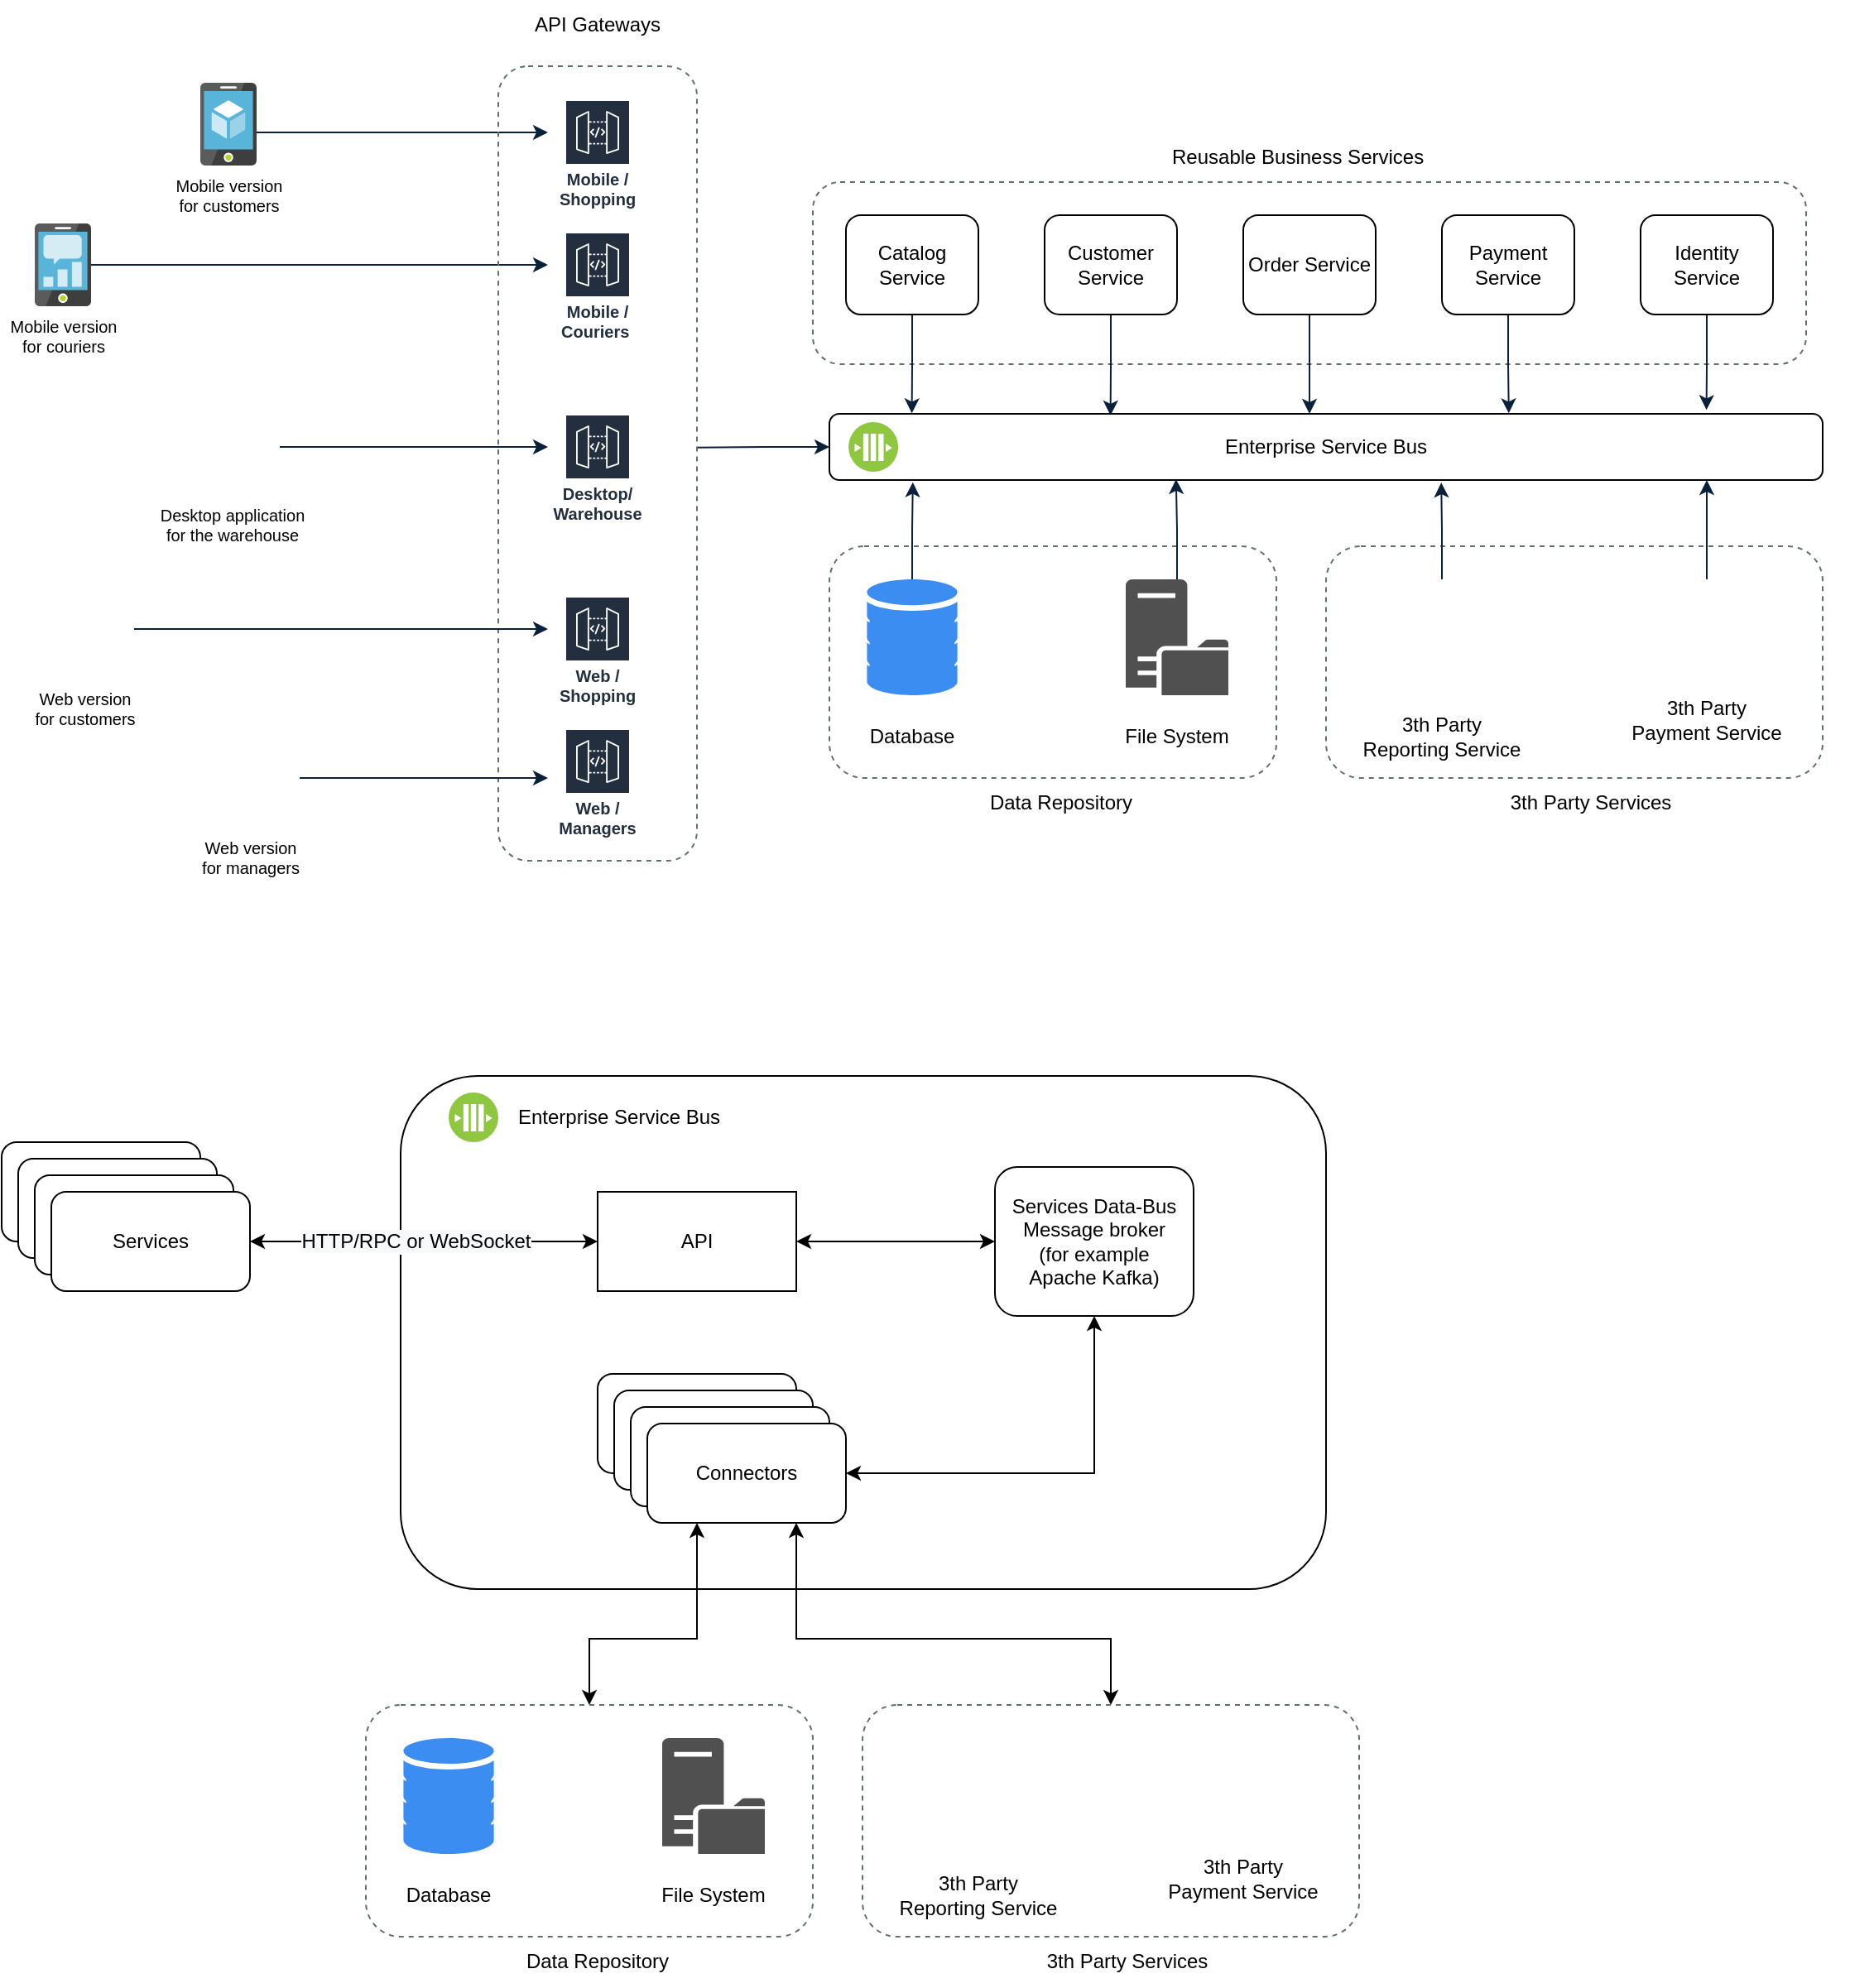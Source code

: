 <mxfile version="18.1.3" type="device"><diagram id="bcc3CyAKtZrD2o8J4xTT" name="Page-1"><mxGraphModel dx="3694" dy="1524" grid="1" gridSize="10" guides="1" tooltips="1" connect="1" arrows="1" fold="1" page="1" pageScale="1" pageWidth="850" pageHeight="1100" math="0" shadow="0"><root><mxCell id="0"/><mxCell id="1" parent="0"/><mxCell id="7nlnvfAD_NkcrXw9uMLO-10" value="" style="rounded=1;whiteSpace=wrap;html=1;fillColor=none;" vertex="1" parent="1"><mxGeometry x="-579" y="690" width="559" height="310" as="geometry"/></mxCell><mxCell id="bnMTsrOZ8H2C3JCJFhzP-79" value="" style="rounded=1;whiteSpace=wrap;html=1;fillColor=none;strokeColor=#5F6E73;dashed=1;" parent="1" vertex="1"><mxGeometry x="-330" y="150" width="600" height="110" as="geometry"/></mxCell><mxCell id="bnMTsrOZ8H2C3JCJFhzP-13" value="Reusable Business Services" style="text;html=1;strokeColor=none;fillColor=none;align=left;verticalAlign=middle;whiteSpace=wrap;rounded=0;" parent="1" vertex="1"><mxGeometry x="-115" y="120" width="160" height="30" as="geometry"/></mxCell><mxCell id="bnMTsrOZ8H2C3JCJFhzP-69" style="edgeStyle=orthogonalEdgeStyle;rounded=0;orthogonalLoop=1;jettySize=auto;html=1;entryX=0.083;entryY=-0.008;entryDx=0;entryDy=0;entryPerimeter=0;startArrow=none;startFill=0;endArrow=classic;endFill=1;strokeColor=#0A213D;strokeWidth=1;" parent="1" source="bnMTsrOZ8H2C3JCJFhzP-20" target="bnMTsrOZ8H2C3JCJFhzP-37" edge="1"><mxGeometry relative="1" as="geometry"/></mxCell><mxCell id="bnMTsrOZ8H2C3JCJFhzP-20" value="Catalog Service" style="rounded=1;whiteSpace=wrap;html=1;" parent="1" vertex="1"><mxGeometry x="-310" y="170" width="80" height="60" as="geometry"/></mxCell><mxCell id="bnMTsrOZ8H2C3JCJFhzP-21" value="Data Repository" style="text;html=1;strokeColor=none;fillColor=none;align=center;verticalAlign=middle;whiteSpace=wrap;rounded=0;" parent="1" vertex="1"><mxGeometry x="-260" y="510" width="160" height="30" as="geometry"/></mxCell><mxCell id="bnMTsrOZ8H2C3JCJFhzP-70" style="edgeStyle=orthogonalEdgeStyle;rounded=0;orthogonalLoop=1;jettySize=auto;html=1;entryX=0.283;entryY=0.025;entryDx=0;entryDy=0;entryPerimeter=0;startArrow=none;startFill=0;endArrow=classic;endFill=1;strokeColor=#0A213D;strokeWidth=1;" parent="1" source="bnMTsrOZ8H2C3JCJFhzP-22" target="bnMTsrOZ8H2C3JCJFhzP-37" edge="1"><mxGeometry relative="1" as="geometry"/></mxCell><mxCell id="bnMTsrOZ8H2C3JCJFhzP-22" value="Customer Service" style="rounded=1;whiteSpace=wrap;html=1;" parent="1" vertex="1"><mxGeometry x="-190" y="170" width="80" height="60" as="geometry"/></mxCell><mxCell id="bnMTsrOZ8H2C3JCJFhzP-71" style="edgeStyle=orthogonalEdgeStyle;rounded=0;orthogonalLoop=1;jettySize=auto;html=1;startArrow=none;startFill=0;endArrow=classic;endFill=1;strokeColor=#0A213D;strokeWidth=1;" parent="1" source="bnMTsrOZ8H2C3JCJFhzP-23" edge="1"><mxGeometry relative="1" as="geometry"><mxPoint x="-30" y="290" as="targetPoint"/></mxGeometry></mxCell><mxCell id="bnMTsrOZ8H2C3JCJFhzP-23" value="Order Service" style="rounded=1;whiteSpace=wrap;html=1;" parent="1" vertex="1"><mxGeometry x="-70" y="170" width="80" height="60" as="geometry"/></mxCell><mxCell id="bnMTsrOZ8H2C3JCJFhzP-72" style="edgeStyle=orthogonalEdgeStyle;rounded=0;orthogonalLoop=1;jettySize=auto;html=1;entryX=0.684;entryY=-0.008;entryDx=0;entryDy=0;entryPerimeter=0;startArrow=none;startFill=0;endArrow=classic;endFill=1;strokeColor=#0A213D;strokeWidth=1;" parent="1" source="bnMTsrOZ8H2C3JCJFhzP-24" target="bnMTsrOZ8H2C3JCJFhzP-37" edge="1"><mxGeometry relative="1" as="geometry"/></mxCell><mxCell id="bnMTsrOZ8H2C3JCJFhzP-24" value="Payment Service" style="rounded=1;whiteSpace=wrap;html=1;" parent="1" vertex="1"><mxGeometry x="50" y="170" width="80" height="60" as="geometry"/></mxCell><mxCell id="bnMTsrOZ8H2C3JCJFhzP-36" value="" style="group" parent="1" vertex="1" connectable="0"><mxGeometry x="-320" y="290" width="600" height="40" as="geometry"/></mxCell><mxCell id="bnMTsrOZ8H2C3JCJFhzP-37" value="&lt;span style=&quot;&quot;&gt;Enterprise Service Bus&lt;/span&gt;" style="rounded=1;whiteSpace=wrap;html=1;" parent="bnMTsrOZ8H2C3JCJFhzP-36" vertex="1"><mxGeometry width="600.0" height="40" as="geometry"/></mxCell><mxCell id="bnMTsrOZ8H2C3JCJFhzP-38" value="&lt;span style=&quot;color: rgba(0, 0, 0, 0); font-family: monospace; font-size: 0px; text-align: start; background-color: rgb(248, 249, 250);&quot;&gt;%3CmxGraphModel%3E%3Croot%3E%3CmxCell%20id%3D%220%22%2F%3E%3CmxCell%20id%3D%221%22%20parent%3D%220%22%2F%3E%3CmxCell%20id%3D%222%22%20value%3D%22%22%20style%3D%22group%22%20vertex%3D%221%22%20connectable%3D%220%22%20parent%3D%221%22%3E%3CmxGeometry%20x%3D%22-320%22%20y%3D%22290%22%20width%3D%22600%22%20height%3D%2240%22%20as%3D%22geometry%22%2F%3E%3C%2FmxCell%3E%3CmxCell%20id%3D%223%22%20value%3D%22%26lt%3Bspan%20style%3D%26quot%3B%26quot%3B%26gt%3BEnterprise%20Service%20Bus%26lt%3B%2Fspan%26gt%3B%22%20style%3D%22rounded%3D1%3BwhiteSpace%3Dwrap%3Bhtml%3D1%3B%22%20vertex%3D%221%22%20parent%3D%222%22%3E%3CmxGeometry%20width%3D%22600.0%22%20height%3D%2240%22%20as%3D%22geometry%22%2F%3E%3C%2FmxCell%3E%3CmxCell%20id%3D%224%22%20value%3D%22%22%20style%3D%22aspect%3Dfixed%3Bperimeter%3DellipsePerimeter%3Bhtml%3D1%3Balign%3Dcenter%3Bshadow%3D0%3Bdashed%3D0%3BfontColor%3D%234277BB%3BlabelBackgroundColor%3D%23ffffff%3BfontSize%3D12%3BspacingTop%3D3%3Bimage%3Bimage%3Dimg%2Flib%2Fibm%2Fblockchain%2Fmessage_bus.svg%3B%22%20vertex%3D%221%22%20parent%3D%222%22%3E%3CmxGeometry%20x%3D%2211.538%22%20y%3D%225%22%20width%3D%2230%22%20height%3D%2230%22%20as%3D%22geometry%22%2F%3E%3C%2FmxCell%3E%3C%2Froot%3E%3C%2FmxGraphModel%3E&lt;/span&gt;" style="aspect=fixed;perimeter=ellipsePerimeter;html=1;align=center;shadow=0;dashed=0;fontColor=#4277BB;labelBackgroundColor=#ffffff;fontSize=12;spacingTop=3;image;image=img/lib/ibm/blockchain/message_bus.svg;" parent="bnMTsrOZ8H2C3JCJFhzP-36" vertex="1"><mxGeometry x="11.538" y="5" width="30" height="30" as="geometry"/></mxCell><mxCell id="bnMTsrOZ8H2C3JCJFhzP-39" value="API Gateways" style="text;html=1;strokeColor=none;fillColor=none;align=center;verticalAlign=middle;whiteSpace=wrap;rounded=0;" parent="1" vertex="1"><mxGeometry x="-555" y="40" width="190" height="30" as="geometry"/></mxCell><mxCell id="bnMTsrOZ8H2C3JCJFhzP-40" value="" style="group" parent="1" vertex="1" connectable="0"><mxGeometry x="-320" y="390" width="100" height="110" as="geometry"/></mxCell><mxCell id="bnMTsrOZ8H2C3JCJFhzP-11" value="" style="sketch=0;html=1;aspect=fixed;strokeColor=none;shadow=0;align=center;verticalAlign=top;fillColor=#3B8DF1;shape=mxgraph.gcp2.database_2" parent="bnMTsrOZ8H2C3JCJFhzP-40" vertex="1"><mxGeometry x="22.7" width="54.6" height="70" as="geometry"/></mxCell><mxCell id="bnMTsrOZ8H2C3JCJFhzP-27" value="Database" style="text;html=1;strokeColor=none;fillColor=none;align=center;verticalAlign=middle;whiteSpace=wrap;rounded=0;" parent="bnMTsrOZ8H2C3JCJFhzP-40" vertex="1"><mxGeometry y="80" width="100" height="30" as="geometry"/></mxCell><mxCell id="bnMTsrOZ8H2C3JCJFhzP-41" value="" style="group" parent="1" vertex="1" connectable="0"><mxGeometry x="-160" y="390" width="470" height="120" as="geometry"/></mxCell><mxCell id="bnMTsrOZ8H2C3JCJFhzP-25" value="" style="sketch=0;pointerEvents=1;shadow=0;dashed=0;html=1;strokeColor=none;fillColor=#505050;labelPosition=center;verticalLabelPosition=bottom;verticalAlign=top;outlineConnect=0;align=center;shape=mxgraph.office.servers.file_server;" parent="bnMTsrOZ8H2C3JCJFhzP-41" vertex="1"><mxGeometry x="19" width="62" height="70" as="geometry"/></mxCell><mxCell id="bnMTsrOZ8H2C3JCJFhzP-28" value="File System" style="text;html=1;strokeColor=none;fillColor=none;align=center;verticalAlign=middle;whiteSpace=wrap;rounded=0;" parent="bnMTsrOZ8H2C3JCJFhzP-41" vertex="1"><mxGeometry y="80" width="100" height="30" as="geometry"/></mxCell><mxCell id="bnMTsrOZ8H2C3JCJFhzP-80" value="" style="rounded=1;whiteSpace=wrap;html=1;fillColor=none;strokeColor=#5F6E73;dashed=1;" parent="bnMTsrOZ8H2C3JCJFhzP-41" vertex="1"><mxGeometry x="-160" y="-20" width="270" height="140" as="geometry"/></mxCell><mxCell id="bnMTsrOZ8H2C3JCJFhzP-86" value="" style="rounded=1;whiteSpace=wrap;html=1;fillColor=none;strokeColor=#5F6E73;dashed=1;" parent="bnMTsrOZ8H2C3JCJFhzP-41" vertex="1"><mxGeometry x="140" y="-20" width="300" height="140" as="geometry"/></mxCell><mxCell id="bnMTsrOZ8H2C3JCJFhzP-57" value="" style="group" parent="bnMTsrOZ8H2C3JCJFhzP-41" vertex="1" connectable="0"><mxGeometry x="320" width="100" height="100" as="geometry"/></mxCell><mxCell id="bnMTsrOZ8H2C3JCJFhzP-55" value="" style="shape=image;html=1;verticalAlign=top;verticalLabelPosition=bottom;labelBackgroundColor=#ffffff;imageAspect=0;aspect=fixed;image=https://cdn3.iconfinder.com/data/icons/finance-152/64/28-128.png" parent="bnMTsrOZ8H2C3JCJFhzP-57" vertex="1"><mxGeometry x="20" width="60" height="60" as="geometry"/></mxCell><mxCell id="bnMTsrOZ8H2C3JCJFhzP-56" value="3th Party Payment Service" style="text;html=1;strokeColor=none;fillColor=none;align=center;verticalAlign=middle;whiteSpace=wrap;rounded=0;" parent="bnMTsrOZ8H2C3JCJFhzP-57" vertex="1"><mxGeometry y="70" width="100" height="30" as="geometry"/></mxCell><mxCell id="bnMTsrOZ8H2C3JCJFhzP-50" value="" style="group" parent="1" vertex="1" connectable="0"><mxGeometry y="390" width="100" height="110" as="geometry"/></mxCell><mxCell id="bnMTsrOZ8H2C3JCJFhzP-48" value="" style="shape=image;html=1;verticalAlign=top;verticalLabelPosition=bottom;labelBackgroundColor=#ffffff;imageAspect=0;aspect=fixed;image=https://cdn2.iconfinder.com/data/icons/cornavirus-covid-19/64/_browser_statistics_analytics_graph_chart_virus_disease-128.png" parent="bnMTsrOZ8H2C3JCJFhzP-50" vertex="1"><mxGeometry x="10" width="80" height="80" as="geometry"/></mxCell><mxCell id="bnMTsrOZ8H2C3JCJFhzP-49" value="3th Party Reporting Service" style="text;html=1;strokeColor=none;fillColor=none;align=center;verticalAlign=middle;whiteSpace=wrap;rounded=0;" parent="bnMTsrOZ8H2C3JCJFhzP-50" vertex="1"><mxGeometry y="80" width="100" height="30" as="geometry"/></mxCell><mxCell id="bnMTsrOZ8H2C3JCJFhzP-73" style="edgeStyle=orthogonalEdgeStyle;rounded=0;orthogonalLoop=1;jettySize=auto;html=1;entryX=0.883;entryY=-0.058;entryDx=0;entryDy=0;entryPerimeter=0;startArrow=none;startFill=0;endArrow=classic;endFill=1;strokeColor=#0A213D;strokeWidth=1;" parent="1" source="bnMTsrOZ8H2C3JCJFhzP-58" target="bnMTsrOZ8H2C3JCJFhzP-37" edge="1"><mxGeometry relative="1" as="geometry"/></mxCell><mxCell id="bnMTsrOZ8H2C3JCJFhzP-58" value="Identity&lt;br&gt;Service" style="rounded=1;whiteSpace=wrap;html=1;" parent="1" vertex="1"><mxGeometry x="170" y="170" width="80" height="60" as="geometry"/></mxCell><mxCell id="bnMTsrOZ8H2C3JCJFhzP-60" value="Mobile / Shopping" style="sketch=0;outlineConnect=0;fontColor=#232F3E;gradientColor=none;strokeColor=#ffffff;fillColor=#232F3E;dashed=0;verticalLabelPosition=middle;verticalAlign=bottom;align=center;html=1;whiteSpace=wrap;fontSize=10;fontStyle=1;spacing=3;shape=mxgraph.aws4.productIcon;prIcon=mxgraph.aws4.api_gateway;" parent="1" vertex="1"><mxGeometry x="-480" y="100" width="40" height="70" as="geometry"/></mxCell><mxCell id="bnMTsrOZ8H2C3JCJFhzP-61" value="Mobile / Couriers&amp;nbsp;" style="sketch=0;outlineConnect=0;fontColor=#232F3E;gradientColor=none;strokeColor=#ffffff;fillColor=#232F3E;dashed=0;verticalLabelPosition=middle;verticalAlign=bottom;align=center;html=1;whiteSpace=wrap;fontSize=10;fontStyle=1;spacing=3;shape=mxgraph.aws4.productIcon;prIcon=mxgraph.aws4.api_gateway;" parent="1" vertex="1"><mxGeometry x="-480" y="180" width="40" height="70" as="geometry"/></mxCell><mxCell id="bnMTsrOZ8H2C3JCJFhzP-62" value="Web / Shopping" style="sketch=0;outlineConnect=0;fontColor=#232F3E;gradientColor=none;strokeColor=#ffffff;fillColor=#232F3E;dashed=0;verticalLabelPosition=middle;verticalAlign=bottom;align=center;html=1;whiteSpace=wrap;fontSize=10;fontStyle=1;spacing=3;shape=mxgraph.aws4.productIcon;prIcon=mxgraph.aws4.api_gateway;" parent="1" vertex="1"><mxGeometry x="-480" y="400" width="40" height="70" as="geometry"/></mxCell><mxCell id="bnMTsrOZ8H2C3JCJFhzP-63" value="Desktop/ Warehouse" style="sketch=0;outlineConnect=0;fontColor=#232F3E;gradientColor=none;strokeColor=#ffffff;fillColor=#232F3E;dashed=0;verticalLabelPosition=middle;verticalAlign=bottom;align=center;html=1;whiteSpace=wrap;fontSize=10;fontStyle=1;spacing=3;shape=mxgraph.aws4.productIcon;prIcon=mxgraph.aws4.api_gateway;" parent="1" vertex="1"><mxGeometry x="-480" y="290" width="40" height="70" as="geometry"/></mxCell><mxCell id="bnMTsrOZ8H2C3JCJFhzP-64" value="Web / Managers" style="sketch=0;outlineConnect=0;fontColor=#232F3E;gradientColor=none;strokeColor=#ffffff;fillColor=#232F3E;dashed=0;verticalLabelPosition=middle;verticalAlign=bottom;align=center;html=1;whiteSpace=wrap;fontSize=10;fontStyle=1;spacing=3;shape=mxgraph.aws4.productIcon;prIcon=mxgraph.aws4.api_gateway;" parent="1" vertex="1"><mxGeometry x="-480" y="480" width="40" height="70" as="geometry"/></mxCell><mxCell id="bnMTsrOZ8H2C3JCJFhzP-67" style="edgeStyle=orthogonalEdgeStyle;rounded=0;orthogonalLoop=1;jettySize=auto;html=1;exitX=0;exitY=0.5;exitDx=0;exitDy=0;entryX=1;entryY=0.48;entryDx=0;entryDy=0;entryPerimeter=0;strokeColor=#0A213D;strokeWidth=1;endArrow=none;endFill=0;startArrow=classic;startFill=1;" parent="1" source="bnMTsrOZ8H2C3JCJFhzP-37" edge="1"><mxGeometry relative="1" as="geometry"><mxPoint x="-400" y="310.4" as="targetPoint"/></mxGeometry></mxCell><mxCell id="bnMTsrOZ8H2C3JCJFhzP-74" style="edgeStyle=orthogonalEdgeStyle;rounded=0;orthogonalLoop=1;jettySize=auto;html=1;startArrow=none;startFill=0;endArrow=classic;endFill=1;strokeColor=#0A213D;strokeWidth=1;" parent="1" source="bnMTsrOZ8H2C3JCJFhzP-55" edge="1"><mxGeometry relative="1" as="geometry"><mxPoint x="210" y="330" as="targetPoint"/></mxGeometry></mxCell><mxCell id="bnMTsrOZ8H2C3JCJFhzP-76" style="edgeStyle=orthogonalEdgeStyle;rounded=0;orthogonalLoop=1;jettySize=auto;html=1;entryX=0.616;entryY=1.039;entryDx=0;entryDy=0;entryPerimeter=0;startArrow=none;startFill=0;endArrow=classic;endFill=1;strokeColor=#0A213D;strokeWidth=1;" parent="1" source="bnMTsrOZ8H2C3JCJFhzP-48" target="bnMTsrOZ8H2C3JCJFhzP-37" edge="1"><mxGeometry relative="1" as="geometry"/></mxCell><mxCell id="bnMTsrOZ8H2C3JCJFhzP-77" style="edgeStyle=orthogonalEdgeStyle;rounded=0;orthogonalLoop=1;jettySize=auto;html=1;entryX=0.349;entryY=0.987;entryDx=0;entryDy=0;entryPerimeter=0;startArrow=none;startFill=0;endArrow=classic;endFill=1;strokeColor=#0A213D;strokeWidth=1;" parent="1" source="bnMTsrOZ8H2C3JCJFhzP-25" target="bnMTsrOZ8H2C3JCJFhzP-37" edge="1"><mxGeometry relative="1" as="geometry"/></mxCell><mxCell id="bnMTsrOZ8H2C3JCJFhzP-78" style="edgeStyle=orthogonalEdgeStyle;rounded=0;orthogonalLoop=1;jettySize=auto;html=1;entryX=0.084;entryY=1.034;entryDx=0;entryDy=0;entryPerimeter=0;startArrow=none;startFill=0;endArrow=classic;endFill=1;strokeColor=#0A213D;strokeWidth=1;" parent="1" source="bnMTsrOZ8H2C3JCJFhzP-11" target="bnMTsrOZ8H2C3JCJFhzP-37" edge="1"><mxGeometry relative="1" as="geometry"/></mxCell><mxCell id="bnMTsrOZ8H2C3JCJFhzP-87" value="3th Party Services" style="text;html=1;strokeColor=none;fillColor=none;align=center;verticalAlign=middle;whiteSpace=wrap;rounded=0;" parent="1" vertex="1"><mxGeometry x="60" y="510" width="160" height="30" as="geometry"/></mxCell><mxCell id="bnMTsrOZ8H2C3JCJFhzP-90" style="edgeStyle=orthogonalEdgeStyle;rounded=0;orthogonalLoop=1;jettySize=auto;html=1;fontSize=10;startArrow=none;startFill=0;endArrow=classic;endFill=1;strokeColor=#0A213D;strokeWidth=1;" parent="1" source="bnMTsrOZ8H2C3JCJFhzP-88" edge="1"><mxGeometry relative="1" as="geometry"><mxPoint x="-490" y="120" as="targetPoint"/><Array as="points"><mxPoint x="-650" y="120"/><mxPoint x="-650" y="120"/></Array></mxGeometry></mxCell><mxCell id="bnMTsrOZ8H2C3JCJFhzP-88" value="Mobile version&lt;br&gt;for customers" style="sketch=0;aspect=fixed;html=1;points=[];align=center;image;fontSize=10;image=img/lib/mscae/App_Service_Mobile_App.svg;dashed=1;strokeColor=#5F6E73;fillColor=none;" parent="1" vertex="1"><mxGeometry x="-700" y="90" width="34" height="50" as="geometry"/></mxCell><mxCell id="bnMTsrOZ8H2C3JCJFhzP-92" style="edgeStyle=orthogonalEdgeStyle;rounded=0;orthogonalLoop=1;jettySize=auto;html=1;fontSize=10;startArrow=none;startFill=0;endArrow=classic;endFill=1;strokeColor=#0A213D;strokeWidth=1;" parent="1" source="bnMTsrOZ8H2C3JCJFhzP-89" edge="1"><mxGeometry relative="1" as="geometry"><mxPoint x="-490" y="200" as="targetPoint"/></mxGeometry></mxCell><mxCell id="bnMTsrOZ8H2C3JCJFhzP-89" value="Mobile version&lt;br&gt;for couriers" style="sketch=0;aspect=fixed;html=1;points=[];align=center;image;fontSize=10;image=img/lib/mscae/Mobile_Engagement.svg;dashed=1;strokeColor=#5F6E73;fillColor=none;" parent="1" vertex="1"><mxGeometry x="-800" y="175" width="34" height="50" as="geometry"/></mxCell><mxCell id="bnMTsrOZ8H2C3JCJFhzP-91" value="" style="rounded=1;whiteSpace=wrap;html=1;fillColor=none;strokeColor=#5F6E73;dashed=1;" parent="1" vertex="1"><mxGeometry x="-520" y="80" width="120" height="480" as="geometry"/></mxCell><mxCell id="bnMTsrOZ8H2C3JCJFhzP-98" style="edgeStyle=orthogonalEdgeStyle;rounded=0;orthogonalLoop=1;jettySize=auto;html=1;fontSize=10;startArrow=none;startFill=0;endArrow=classic;endFill=1;strokeColor=#0A213D;strokeWidth=1;" parent="1" source="bnMTsrOZ8H2C3JCJFhzP-97" edge="1"><mxGeometry relative="1" as="geometry"><mxPoint x="-490" y="310" as="targetPoint"/></mxGeometry></mxCell><mxCell id="bnMTsrOZ8H2C3JCJFhzP-97" value="Desktop application &lt;br&gt;for the warehouse" style="shape=image;html=1;verticalAlign=top;verticalLabelPosition=bottom;labelBackgroundColor=#ffffff;imageAspect=0;aspect=fixed;image=https://cdn0.iconfinder.com/data/icons/icons-unleashed-vol1/128/-desktop.png;dashed=1;fontSize=10;strokeColor=#5F6E73;fillColor=none;" parent="1" vertex="1"><mxGeometry x="-710" y="281" width="58" height="58" as="geometry"/></mxCell><mxCell id="bnMTsrOZ8H2C3JCJFhzP-103" style="edgeStyle=orthogonalEdgeStyle;rounded=0;orthogonalLoop=1;jettySize=auto;html=1;fontSize=10;startArrow=none;startFill=0;endArrow=classic;endFill=1;strokeColor=#0A213D;strokeWidth=1;" parent="1" source="bnMTsrOZ8H2C3JCJFhzP-102" edge="1"><mxGeometry relative="1" as="geometry"><mxPoint x="-490" y="420" as="targetPoint"/></mxGeometry></mxCell><mxCell id="bnMTsrOZ8H2C3JCJFhzP-102" value="Web version &lt;br&gt;for customers" style="shape=image;html=1;verticalAlign=top;verticalLabelPosition=bottom;labelBackgroundColor=#ffffff;imageAspect=0;aspect=fixed;image=https://cdn2.iconfinder.com/data/icons/whcompare-servers-web-hosting/50/site-cloning-128.png;dashed=1;fontSize=10;strokeColor=#5F6E73;fillColor=none;" parent="1" vertex="1"><mxGeometry x="-800" y="390" width="60" height="60" as="geometry"/></mxCell><mxCell id="bnMTsrOZ8H2C3JCJFhzP-105" style="edgeStyle=orthogonalEdgeStyle;rounded=0;orthogonalLoop=1;jettySize=auto;html=1;fontSize=10;startArrow=none;startFill=0;endArrow=classic;endFill=1;strokeColor=#0A213D;strokeWidth=1;" parent="1" source="bnMTsrOZ8H2C3JCJFhzP-104" edge="1"><mxGeometry relative="1" as="geometry"><mxPoint x="-490" y="510" as="targetPoint"/></mxGeometry></mxCell><mxCell id="bnMTsrOZ8H2C3JCJFhzP-104" value="Web version &lt;br&gt;for managers" style="shape=image;html=1;verticalAlign=top;verticalLabelPosition=bottom;labelBackgroundColor=#ffffff;imageAspect=0;aspect=fixed;image=https://cdn2.iconfinder.com/data/icons/whcompare-servers-web-hosting/50/site-cloning-128.png;dashed=1;fontSize=10;strokeColor=#5F6E73;fillColor=none;" parent="1" vertex="1"><mxGeometry x="-700" y="480" width="60" height="60" as="geometry"/></mxCell><mxCell id="7nlnvfAD_NkcrXw9uMLO-1" value="" style="rounded=1;whiteSpace=wrap;html=1;" vertex="1" parent="1"><mxGeometry x="-820" y="730" width="120" height="60" as="geometry"/></mxCell><mxCell id="7nlnvfAD_NkcrXw9uMLO-2" value="" style="rounded=1;whiteSpace=wrap;html=1;" vertex="1" parent="1"><mxGeometry x="-810" y="740" width="120" height="60" as="geometry"/></mxCell><mxCell id="7nlnvfAD_NkcrXw9uMLO-3" value="" style="rounded=1;whiteSpace=wrap;html=1;" vertex="1" parent="1"><mxGeometry x="-800" y="750" width="120" height="60" as="geometry"/></mxCell><mxCell id="7nlnvfAD_NkcrXw9uMLO-4" value="Services" style="rounded=1;whiteSpace=wrap;html=1;" vertex="1" parent="1"><mxGeometry x="-790" y="760" width="120" height="60" as="geometry"/></mxCell><mxCell id="7nlnvfAD_NkcrXw9uMLO-8" style="edgeStyle=orthogonalEdgeStyle;rounded=0;orthogonalLoop=1;jettySize=auto;html=1;entryX=1;entryY=0.5;entryDx=0;entryDy=0;startArrow=classic;startFill=1;" edge="1" parent="1" source="7nlnvfAD_NkcrXw9uMLO-5" target="7nlnvfAD_NkcrXw9uMLO-4"><mxGeometry relative="1" as="geometry"/></mxCell><mxCell id="7nlnvfAD_NkcrXw9uMLO-12" value="&lt;span style=&quot;font-size: 12px; background-color: rgb(248, 249, 250);&quot;&gt;HTTP/RPC or WebSocket&lt;/span&gt;" style="edgeLabel;html=1;align=center;verticalAlign=middle;resizable=0;points=[];" vertex="1" connectable="0" parent="7nlnvfAD_NkcrXw9uMLO-8"><mxGeometry x="0.305" y="1" relative="1" as="geometry"><mxPoint x="27" y="-1" as="offset"/></mxGeometry></mxCell><mxCell id="7nlnvfAD_NkcrXw9uMLO-18" style="edgeStyle=orthogonalEdgeStyle;rounded=0;orthogonalLoop=1;jettySize=auto;html=1;entryX=0;entryY=0.5;entryDx=0;entryDy=0;startArrow=classic;startFill=1;" edge="1" parent="1" source="7nlnvfAD_NkcrXw9uMLO-5" target="7nlnvfAD_NkcrXw9uMLO-6"><mxGeometry relative="1" as="geometry"/></mxCell><mxCell id="7nlnvfAD_NkcrXw9uMLO-5" value="API" style="rounded=0;whiteSpace=wrap;html=1;" vertex="1" parent="1"><mxGeometry x="-460" y="760" width="120" height="60" as="geometry"/></mxCell><mxCell id="7nlnvfAD_NkcrXw9uMLO-6" value="Services Data-Bus&lt;br&gt;Message broker&lt;br&gt;(for example &lt;br&gt;Apache Kafka)" style="rounded=1;whiteSpace=wrap;html=1;" vertex="1" parent="1"><mxGeometry x="-220" y="745" width="120" height="90" as="geometry"/></mxCell><mxCell id="7nlnvfAD_NkcrXw9uMLO-16" value="&lt;span style=&quot;color: rgba(0, 0, 0, 0); font-family: monospace; font-size: 0px; text-align: start; background-color: rgb(248, 249, 250);&quot;&gt;%3CmxGraphModel%3E%3Croot%3E%3CmxCell%20id%3D%220%22%2F%3E%3CmxCell%20id%3D%221%22%20parent%3D%220%22%2F%3E%3CmxCell%20id%3D%222%22%20value%3D%22%22%20style%3D%22group%22%20vertex%3D%221%22%20connectable%3D%220%22%20parent%3D%221%22%3E%3CmxGeometry%20x%3D%22-320%22%20y%3D%22290%22%20width%3D%22600%22%20height%3D%2240%22%20as%3D%22geometry%22%2F%3E%3C%2FmxCell%3E%3CmxCell%20id%3D%223%22%20value%3D%22%26lt%3Bspan%20style%3D%26quot%3B%26quot%3B%26gt%3BEnterprise%20Service%20Bus%26lt%3B%2Fspan%26gt%3B%22%20style%3D%22rounded%3D1%3BwhiteSpace%3Dwrap%3Bhtml%3D1%3B%22%20vertex%3D%221%22%20parent%3D%222%22%3E%3CmxGeometry%20width%3D%22600.0%22%20height%3D%2240%22%20as%3D%22geometry%22%2F%3E%3C%2FmxCell%3E%3CmxCell%20id%3D%224%22%20value%3D%22%22%20style%3D%22aspect%3Dfixed%3Bperimeter%3DellipsePerimeter%3Bhtml%3D1%3Balign%3Dcenter%3Bshadow%3D0%3Bdashed%3D0%3BfontColor%3D%234277BB%3BlabelBackgroundColor%3D%23ffffff%3BfontSize%3D12%3BspacingTop%3D3%3Bimage%3Bimage%3Dimg%2Flib%2Fibm%2Fblockchain%2Fmessage_bus.svg%3B%22%20vertex%3D%221%22%20parent%3D%222%22%3E%3CmxGeometry%20x%3D%2211.538%22%20y%3D%225%22%20width%3D%2230%22%20height%3D%2230%22%20as%3D%22geometry%22%2F%3E%3C%2FmxCell%3E%3C%2Froot%3E%3C%2FmxGraphModel%3E&lt;/span&gt;" style="aspect=fixed;perimeter=ellipsePerimeter;html=1;align=center;shadow=0;dashed=0;fontColor=#4277BB;labelBackgroundColor=#ffffff;fontSize=12;spacingTop=3;image;image=img/lib/ibm/blockchain/message_bus.svg;" vertex="1" parent="1"><mxGeometry x="-550.002" y="700" width="30" height="30" as="geometry"/></mxCell><mxCell id="7nlnvfAD_NkcrXw9uMLO-17" value="&lt;span style=&quot;text-align: center;&quot;&gt;Enterprise Service Bus&lt;/span&gt;" style="text;html=1;strokeColor=none;fillColor=none;align=left;verticalAlign=middle;whiteSpace=wrap;rounded=0;" vertex="1" parent="1"><mxGeometry x="-510" y="700" width="270" height="30" as="geometry"/></mxCell><mxCell id="7nlnvfAD_NkcrXw9uMLO-23" value="" style="rounded=1;whiteSpace=wrap;html=1;" vertex="1" parent="1"><mxGeometry x="-460" y="870" width="120" height="60" as="geometry"/></mxCell><mxCell id="7nlnvfAD_NkcrXw9uMLO-25" value="" style="rounded=1;whiteSpace=wrap;html=1;" vertex="1" parent="1"><mxGeometry x="-450" y="880" width="120" height="60" as="geometry"/></mxCell><mxCell id="7nlnvfAD_NkcrXw9uMLO-26" value="" style="rounded=1;whiteSpace=wrap;html=1;" vertex="1" parent="1"><mxGeometry x="-440" y="890" width="120" height="60" as="geometry"/></mxCell><mxCell id="7nlnvfAD_NkcrXw9uMLO-28" style="edgeStyle=orthogonalEdgeStyle;rounded=0;orthogonalLoop=1;jettySize=auto;html=1;entryX=0.5;entryY=1;entryDx=0;entryDy=0;startArrow=classic;startFill=1;" edge="1" parent="1" source="7nlnvfAD_NkcrXw9uMLO-27" target="7nlnvfAD_NkcrXw9uMLO-6"><mxGeometry relative="1" as="geometry"/></mxCell><mxCell id="7nlnvfAD_NkcrXw9uMLO-45" style="edgeStyle=orthogonalEdgeStyle;rounded=0;orthogonalLoop=1;jettySize=auto;html=1;exitX=0.25;exitY=1;exitDx=0;exitDy=0;entryX=0.5;entryY=0;entryDx=0;entryDy=0;startArrow=classic;startFill=1;" edge="1" parent="1" source="7nlnvfAD_NkcrXw9uMLO-27" target="7nlnvfAD_NkcrXw9uMLO-36"><mxGeometry relative="1" as="geometry"><Array as="points"><mxPoint x="-400" y="1030"/><mxPoint x="-465" y="1030"/></Array></mxGeometry></mxCell><mxCell id="7nlnvfAD_NkcrXw9uMLO-46" style="edgeStyle=orthogonalEdgeStyle;rounded=0;orthogonalLoop=1;jettySize=auto;html=1;exitX=0.75;exitY=1;exitDx=0;exitDy=0;entryX=0.5;entryY=0;entryDx=0;entryDy=0;startArrow=classic;startFill=1;" edge="1" parent="1" source="7nlnvfAD_NkcrXw9uMLO-27" target="7nlnvfAD_NkcrXw9uMLO-37"><mxGeometry relative="1" as="geometry"><Array as="points"><mxPoint x="-340" y="1030"/><mxPoint x="-150" y="1030"/></Array></mxGeometry></mxCell><mxCell id="7nlnvfAD_NkcrXw9uMLO-27" value="Connectors" style="rounded=1;whiteSpace=wrap;html=1;" vertex="1" parent="1"><mxGeometry x="-430" y="900" width="120" height="60" as="geometry"/></mxCell><mxCell id="7nlnvfAD_NkcrXw9uMLO-29" value="Data Repository" style="text;html=1;strokeColor=none;fillColor=none;align=center;verticalAlign=middle;whiteSpace=wrap;rounded=0;" vertex="1" parent="1"><mxGeometry x="-540" y="1210" width="160" height="30" as="geometry"/></mxCell><mxCell id="7nlnvfAD_NkcrXw9uMLO-30" value="" style="group" vertex="1" connectable="0" parent="1"><mxGeometry x="-600" y="1090" width="100" height="110" as="geometry"/></mxCell><mxCell id="7nlnvfAD_NkcrXw9uMLO-31" value="" style="sketch=0;html=1;aspect=fixed;strokeColor=none;shadow=0;align=center;verticalAlign=top;fillColor=#3B8DF1;shape=mxgraph.gcp2.database_2" vertex="1" parent="7nlnvfAD_NkcrXw9uMLO-30"><mxGeometry x="22.7" width="54.6" height="70" as="geometry"/></mxCell><mxCell id="7nlnvfAD_NkcrXw9uMLO-32" value="Database" style="text;html=1;strokeColor=none;fillColor=none;align=center;verticalAlign=middle;whiteSpace=wrap;rounded=0;" vertex="1" parent="7nlnvfAD_NkcrXw9uMLO-30"><mxGeometry y="80" width="100" height="30" as="geometry"/></mxCell><mxCell id="7nlnvfAD_NkcrXw9uMLO-33" value="" style="group" vertex="1" connectable="0" parent="1"><mxGeometry x="-440" y="1090" width="470" height="120" as="geometry"/></mxCell><mxCell id="7nlnvfAD_NkcrXw9uMLO-34" value="" style="sketch=0;pointerEvents=1;shadow=0;dashed=0;html=1;strokeColor=none;fillColor=#505050;labelPosition=center;verticalLabelPosition=bottom;verticalAlign=top;outlineConnect=0;align=center;shape=mxgraph.office.servers.file_server;" vertex="1" parent="7nlnvfAD_NkcrXw9uMLO-33"><mxGeometry x="19" width="62" height="70" as="geometry"/></mxCell><mxCell id="7nlnvfAD_NkcrXw9uMLO-35" value="File System" style="text;html=1;strokeColor=none;fillColor=none;align=center;verticalAlign=middle;whiteSpace=wrap;rounded=0;" vertex="1" parent="7nlnvfAD_NkcrXw9uMLO-33"><mxGeometry y="80" width="100" height="30" as="geometry"/></mxCell><mxCell id="7nlnvfAD_NkcrXw9uMLO-36" value="" style="rounded=1;whiteSpace=wrap;html=1;fillColor=none;strokeColor=#5F6E73;dashed=1;" vertex="1" parent="7nlnvfAD_NkcrXw9uMLO-33"><mxGeometry x="-160" y="-20" width="270" height="140" as="geometry"/></mxCell><mxCell id="7nlnvfAD_NkcrXw9uMLO-37" value="" style="rounded=1;whiteSpace=wrap;html=1;fillColor=none;strokeColor=#5F6E73;dashed=1;" vertex="1" parent="7nlnvfAD_NkcrXw9uMLO-33"><mxGeometry x="140" y="-20" width="300" height="140" as="geometry"/></mxCell><mxCell id="7nlnvfAD_NkcrXw9uMLO-38" value="" style="group" vertex="1" connectable="0" parent="7nlnvfAD_NkcrXw9uMLO-33"><mxGeometry x="320" width="100" height="100" as="geometry"/></mxCell><mxCell id="7nlnvfAD_NkcrXw9uMLO-39" value="" style="shape=image;html=1;verticalAlign=top;verticalLabelPosition=bottom;labelBackgroundColor=#ffffff;imageAspect=0;aspect=fixed;image=https://cdn3.iconfinder.com/data/icons/finance-152/64/28-128.png" vertex="1" parent="7nlnvfAD_NkcrXw9uMLO-38"><mxGeometry x="20" width="60" height="60" as="geometry"/></mxCell><mxCell id="7nlnvfAD_NkcrXw9uMLO-40" value="3th Party Payment Service" style="text;html=1;strokeColor=none;fillColor=none;align=center;verticalAlign=middle;whiteSpace=wrap;rounded=0;" vertex="1" parent="7nlnvfAD_NkcrXw9uMLO-38"><mxGeometry y="70" width="100" height="30" as="geometry"/></mxCell><mxCell id="7nlnvfAD_NkcrXw9uMLO-41" value="" style="group" vertex="1" connectable="0" parent="1"><mxGeometry x="-280" y="1090" width="100" height="110" as="geometry"/></mxCell><mxCell id="7nlnvfAD_NkcrXw9uMLO-42" value="" style="shape=image;html=1;verticalAlign=top;verticalLabelPosition=bottom;labelBackgroundColor=#ffffff;imageAspect=0;aspect=fixed;image=https://cdn2.iconfinder.com/data/icons/cornavirus-covid-19/64/_browser_statistics_analytics_graph_chart_virus_disease-128.png" vertex="1" parent="7nlnvfAD_NkcrXw9uMLO-41"><mxGeometry x="10" width="80" height="80" as="geometry"/></mxCell><mxCell id="7nlnvfAD_NkcrXw9uMLO-43" value="3th Party Reporting Service" style="text;html=1;strokeColor=none;fillColor=none;align=center;verticalAlign=middle;whiteSpace=wrap;rounded=0;" vertex="1" parent="7nlnvfAD_NkcrXw9uMLO-41"><mxGeometry y="80" width="100" height="30" as="geometry"/></mxCell><mxCell id="7nlnvfAD_NkcrXw9uMLO-44" value="3th Party Services" style="text;html=1;strokeColor=none;fillColor=none;align=center;verticalAlign=middle;whiteSpace=wrap;rounded=0;" vertex="1" parent="1"><mxGeometry x="-220" y="1210" width="160" height="30" as="geometry"/></mxCell></root></mxGraphModel></diagram></mxfile>